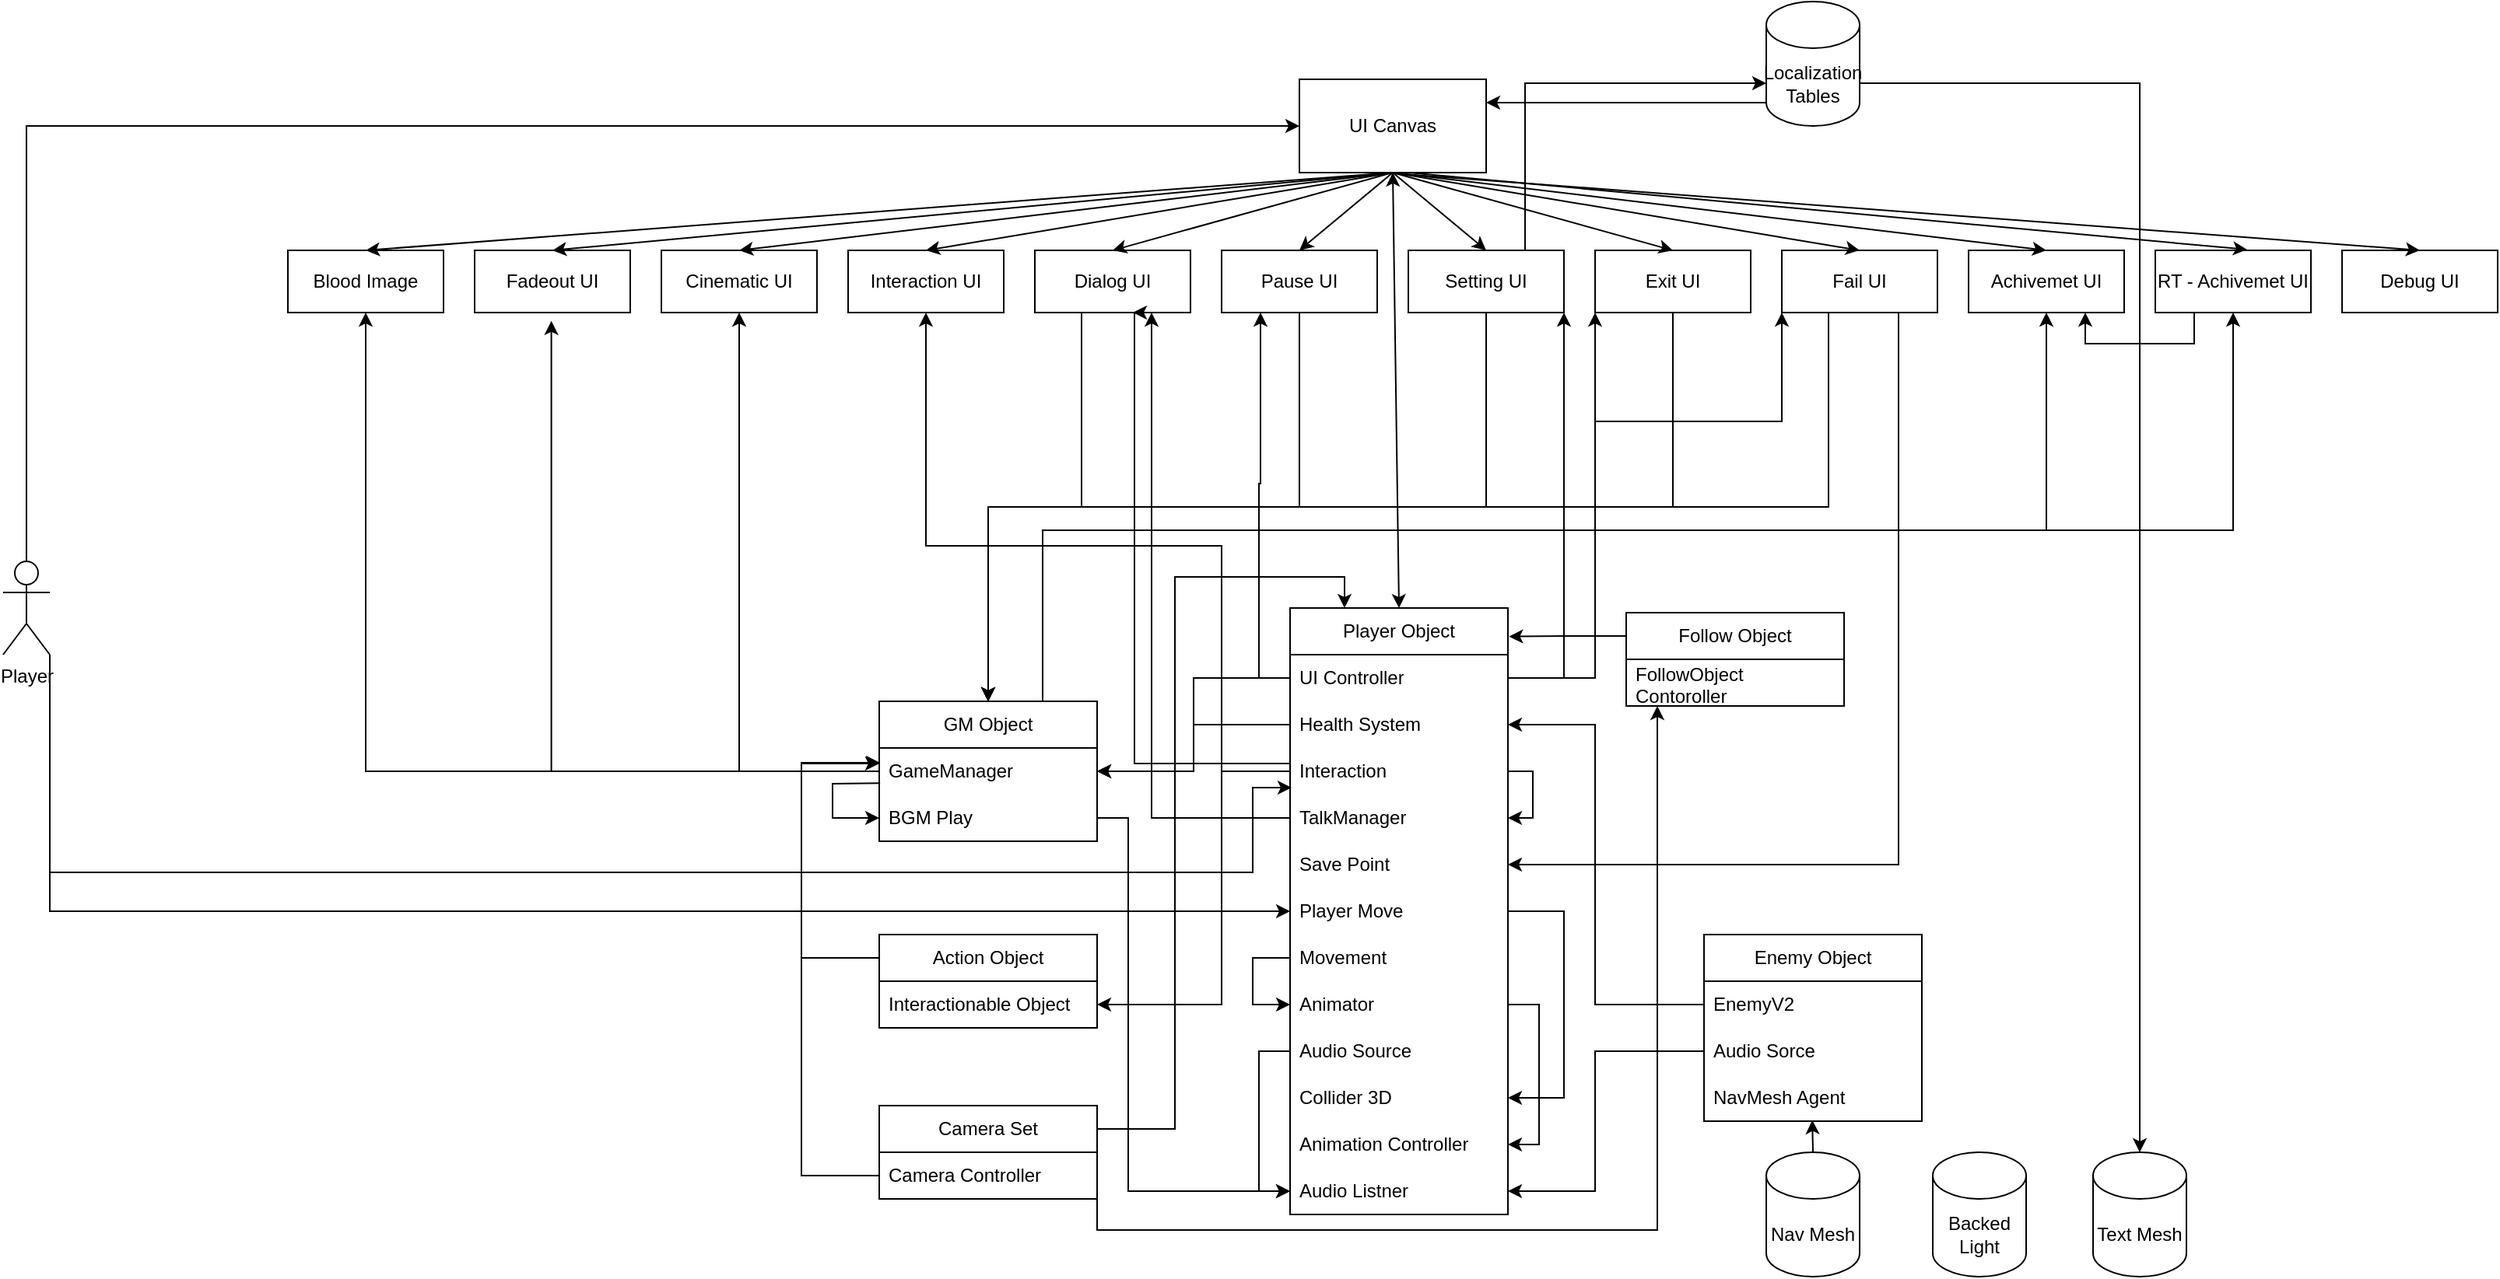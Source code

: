 <mxfile version="21.3.8" type="device">
  <diagram id="YDoITbHKhpz71BAMXo2w" name="페이지-1">
    <mxGraphModel dx="2389" dy="837" grid="1" gridSize="10" guides="1" tooltips="1" connect="1" arrows="1" fold="1" page="1" pageScale="1" pageWidth="827" pageHeight="1169" math="0" shadow="0">
      <root>
        <mxCell id="0" />
        <mxCell id="1" parent="0" />
        <mxCell id="c985QUXSL8_pH6Js1g39-1" value="UI Canvas" style="rounded=0;whiteSpace=wrap;html=1;" parent="1" vertex="1">
          <mxGeometry x="420" y="80" width="120" height="60" as="geometry" />
        </mxCell>
        <mxCell id="c985QUXSL8_pH6Js1g39-56" style="edgeStyle=orthogonalEdgeStyle;rounded=0;orthogonalLoop=1;jettySize=auto;html=1;exitX=0.5;exitY=1;exitDx=0;exitDy=0;entryX=0.5;entryY=0;entryDx=0;entryDy=0;" parent="1" source="c985QUXSL8_pH6Js1g39-2" target="c985QUXSL8_pH6Js1g39-24" edge="1">
          <mxGeometry relative="1" as="geometry" />
        </mxCell>
        <mxCell id="c985QUXSL8_pH6Js1g39-2" value="Pause UI" style="rounded=0;whiteSpace=wrap;html=1;" parent="1" vertex="1">
          <mxGeometry x="370" y="190" width="100" height="40" as="geometry" />
        </mxCell>
        <mxCell id="c985QUXSL8_pH6Js1g39-60" style="edgeStyle=orthogonalEdgeStyle;rounded=0;orthogonalLoop=1;jettySize=auto;html=1;exitX=0.5;exitY=1;exitDx=0;exitDy=0;entryX=0.5;entryY=0;entryDx=0;entryDy=0;" parent="1" source="c985QUXSL8_pH6Js1g39-3" target="c985QUXSL8_pH6Js1g39-24" edge="1">
          <mxGeometry relative="1" as="geometry" />
        </mxCell>
        <mxCell id="c985QUXSL8_pH6Js1g39-163" style="edgeStyle=orthogonalEdgeStyle;rounded=0;orthogonalLoop=1;jettySize=auto;html=1;exitX=0.75;exitY=0;exitDx=0;exitDy=0;entryX=0;entryY=0;entryDx=0;entryDy=52.5;entryPerimeter=0;" parent="1" source="c985QUXSL8_pH6Js1g39-3" target="c985QUXSL8_pH6Js1g39-156" edge="1">
          <mxGeometry relative="1" as="geometry" />
        </mxCell>
        <mxCell id="c985QUXSL8_pH6Js1g39-3" value="Setting UI" style="rounded=0;whiteSpace=wrap;html=1;" parent="1" vertex="1">
          <mxGeometry x="490" y="190" width="100" height="40" as="geometry" />
        </mxCell>
        <mxCell id="c985QUXSL8_pH6Js1g39-57" style="edgeStyle=orthogonalEdgeStyle;rounded=0;orthogonalLoop=1;jettySize=auto;html=1;exitX=0.5;exitY=1;exitDx=0;exitDy=0;entryX=0.5;entryY=0;entryDx=0;entryDy=0;" parent="1" source="c985QUXSL8_pH6Js1g39-4" target="c985QUXSL8_pH6Js1g39-24" edge="1">
          <mxGeometry relative="1" as="geometry" />
        </mxCell>
        <mxCell id="c985QUXSL8_pH6Js1g39-4" value="Exit UI" style="rounded=0;whiteSpace=wrap;html=1;" parent="1" vertex="1">
          <mxGeometry x="610" y="190" width="100" height="40" as="geometry" />
        </mxCell>
        <mxCell id="c985QUXSL8_pH6Js1g39-66" style="edgeStyle=orthogonalEdgeStyle;rounded=0;orthogonalLoop=1;jettySize=auto;html=1;exitX=0.25;exitY=1;exitDx=0;exitDy=0;entryX=0.5;entryY=0;entryDx=0;entryDy=0;" parent="1" source="c985QUXSL8_pH6Js1g39-5" target="c985QUXSL8_pH6Js1g39-24" edge="1">
          <mxGeometry relative="1" as="geometry">
            <Array as="points">
              <mxPoint x="760" y="230" />
              <mxPoint x="760" y="355" />
              <mxPoint x="220" y="355" />
            </Array>
          </mxGeometry>
        </mxCell>
        <mxCell id="c985QUXSL8_pH6Js1g39-100" style="edgeStyle=orthogonalEdgeStyle;rounded=0;orthogonalLoop=1;jettySize=auto;html=1;exitX=0.75;exitY=1;exitDx=0;exitDy=0;entryX=1;entryY=0.5;entryDx=0;entryDy=0;" parent="1" source="c985QUXSL8_pH6Js1g39-5" target="c985QUXSL8_pH6Js1g39-91" edge="1">
          <mxGeometry relative="1" as="geometry" />
        </mxCell>
        <mxCell id="c985QUXSL8_pH6Js1g39-5" value="Fail UI" style="rounded=0;whiteSpace=wrap;html=1;" parent="1" vertex="1">
          <mxGeometry x="730" y="190" width="100" height="40" as="geometry" />
        </mxCell>
        <mxCell id="c985QUXSL8_pH6Js1g39-63" style="edgeStyle=orthogonalEdgeStyle;rounded=0;orthogonalLoop=1;jettySize=auto;html=1;exitX=0.25;exitY=1;exitDx=0;exitDy=0;entryX=0.5;entryY=0;entryDx=0;entryDy=0;" parent="1" source="c985QUXSL8_pH6Js1g39-6" target="c985QUXSL8_pH6Js1g39-24" edge="1">
          <mxGeometry relative="1" as="geometry">
            <Array as="points">
              <mxPoint x="280" y="230" />
              <mxPoint x="280" y="355" />
              <mxPoint x="220" y="355" />
            </Array>
          </mxGeometry>
        </mxCell>
        <mxCell id="c985QUXSL8_pH6Js1g39-6" value="Dialog UI" style="rounded=0;whiteSpace=wrap;html=1;" parent="1" vertex="1">
          <mxGeometry x="250" y="190" width="100" height="40" as="geometry" />
        </mxCell>
        <mxCell id="c985QUXSL8_pH6Js1g39-7" value="Interaction UI" style="rounded=0;whiteSpace=wrap;html=1;" parent="1" vertex="1">
          <mxGeometry x="130" y="190" width="100" height="40" as="geometry" />
        </mxCell>
        <mxCell id="c985QUXSL8_pH6Js1g39-8" value="Achivemet UI" style="rounded=0;whiteSpace=wrap;html=1;" parent="1" vertex="1">
          <mxGeometry x="850" y="190" width="100" height="40" as="geometry" />
        </mxCell>
        <mxCell id="c985QUXSL8_pH6Js1g39-169" style="edgeStyle=orthogonalEdgeStyle;rounded=0;orthogonalLoop=1;jettySize=auto;html=1;exitX=0.25;exitY=1;exitDx=0;exitDy=0;entryX=0.75;entryY=1;entryDx=0;entryDy=0;" parent="1" source="c985QUXSL8_pH6Js1g39-9" target="c985QUXSL8_pH6Js1g39-8" edge="1">
          <mxGeometry relative="1" as="geometry" />
        </mxCell>
        <mxCell id="c985QUXSL8_pH6Js1g39-9" value="RT - Achivemet UI" style="rounded=0;whiteSpace=wrap;html=1;" parent="1" vertex="1">
          <mxGeometry x="970" y="190" width="100" height="40" as="geometry" />
        </mxCell>
        <mxCell id="c985QUXSL8_pH6Js1g39-10" value="Cinematic UI" style="rounded=0;whiteSpace=wrap;html=1;" parent="1" vertex="1">
          <mxGeometry x="10" y="190" width="100" height="40" as="geometry" />
        </mxCell>
        <mxCell id="c985QUXSL8_pH6Js1g39-11" value="Fadeout UI" style="rounded=0;whiteSpace=wrap;html=1;" parent="1" vertex="1">
          <mxGeometry x="-110" y="190" width="100" height="40" as="geometry" />
        </mxCell>
        <mxCell id="c985QUXSL8_pH6Js1g39-12" value="Blood Image" style="rounded=0;whiteSpace=wrap;html=1;" parent="1" vertex="1">
          <mxGeometry x="-230" y="190" width="100" height="40" as="geometry" />
        </mxCell>
        <mxCell id="c985QUXSL8_pH6Js1g39-13" value="Debug UI" style="rounded=0;whiteSpace=wrap;html=1;" parent="1" vertex="1">
          <mxGeometry x="1090" y="190" width="100" height="40" as="geometry" />
        </mxCell>
        <mxCell id="c985QUXSL8_pH6Js1g39-20" value="Player Object" style="swimlane;fontStyle=0;childLayout=stackLayout;horizontal=1;startSize=30;horizontalStack=0;resizeParent=1;resizeParentMax=0;resizeLast=0;collapsible=1;marginBottom=0;whiteSpace=wrap;html=1;" parent="1" vertex="1">
          <mxGeometry x="414" y="420" width="140" height="390" as="geometry" />
        </mxCell>
        <mxCell id="c985QUXSL8_pH6Js1g39-21" value="UI Controller" style="text;strokeColor=none;fillColor=none;align=left;verticalAlign=middle;spacingLeft=4;spacingRight=4;overflow=hidden;points=[[0,0.5],[1,0.5]];portConstraint=eastwest;rotatable=0;whiteSpace=wrap;html=1;" parent="c985QUXSL8_pH6Js1g39-20" vertex="1">
          <mxGeometry y="30" width="140" height="30" as="geometry" />
        </mxCell>
        <mxCell id="c985QUXSL8_pH6Js1g39-22" value="Health System" style="text;strokeColor=none;fillColor=none;align=left;verticalAlign=middle;spacingLeft=4;spacingRight=4;overflow=hidden;points=[[0,0.5],[1,0.5]];portConstraint=eastwest;rotatable=0;whiteSpace=wrap;html=1;" parent="c985QUXSL8_pH6Js1g39-20" vertex="1">
          <mxGeometry y="60" width="140" height="30" as="geometry" />
        </mxCell>
        <mxCell id="c985QUXSL8_pH6Js1g39-84" style="edgeStyle=orthogonalEdgeStyle;rounded=0;orthogonalLoop=1;jettySize=auto;html=1;exitX=1;exitY=0.5;exitDx=0;exitDy=0;entryX=1;entryY=0.5;entryDx=0;entryDy=0;" parent="c985QUXSL8_pH6Js1g39-20" source="c985QUXSL8_pH6Js1g39-23" target="c985QUXSL8_pH6Js1g39-71" edge="1">
          <mxGeometry relative="1" as="geometry">
            <Array as="points">
              <mxPoint x="156" y="105" />
              <mxPoint x="156" y="135" />
            </Array>
          </mxGeometry>
        </mxCell>
        <mxCell id="c985QUXSL8_pH6Js1g39-23" value="Interaction" style="text;strokeColor=none;fillColor=none;align=left;verticalAlign=middle;spacingLeft=4;spacingRight=4;overflow=hidden;points=[[0,0.5],[1,0.5]];portConstraint=eastwest;rotatable=0;whiteSpace=wrap;html=1;" parent="c985QUXSL8_pH6Js1g39-20" vertex="1">
          <mxGeometry y="90" width="140" height="30" as="geometry" />
        </mxCell>
        <mxCell id="c985QUXSL8_pH6Js1g39-71" value="TalkManager" style="text;strokeColor=none;fillColor=none;align=left;verticalAlign=middle;spacingLeft=4;spacingRight=4;overflow=hidden;points=[[0,0.5],[1,0.5]];portConstraint=eastwest;rotatable=0;whiteSpace=wrap;html=1;" parent="c985QUXSL8_pH6Js1g39-20" vertex="1">
          <mxGeometry y="120" width="140" height="30" as="geometry" />
        </mxCell>
        <mxCell id="c985QUXSL8_pH6Js1g39-91" value="Save Point" style="text;strokeColor=none;fillColor=none;align=left;verticalAlign=middle;spacingLeft=4;spacingRight=4;overflow=hidden;points=[[0,0.5],[1,0.5]];portConstraint=eastwest;rotatable=0;whiteSpace=wrap;html=1;" parent="c985QUXSL8_pH6Js1g39-20" vertex="1">
          <mxGeometry y="150" width="140" height="30" as="geometry" />
        </mxCell>
        <mxCell id="g5hDR9pyLNi4HhvEW-nw-10" style="edgeStyle=orthogonalEdgeStyle;rounded=0;orthogonalLoop=1;jettySize=auto;html=1;exitX=1;exitY=0.5;exitDx=0;exitDy=0;entryX=1;entryY=0.5;entryDx=0;entryDy=0;" edge="1" parent="c985QUXSL8_pH6Js1g39-20" source="c985QUXSL8_pH6Js1g39-92" target="g5hDR9pyLNi4HhvEW-nw-9">
          <mxGeometry relative="1" as="geometry">
            <Array as="points">
              <mxPoint x="176" y="195" />
              <mxPoint x="176" y="315" />
            </Array>
          </mxGeometry>
        </mxCell>
        <mxCell id="c985QUXSL8_pH6Js1g39-92" value="Player Move" style="text;strokeColor=none;fillColor=none;align=left;verticalAlign=middle;spacingLeft=4;spacingRight=4;overflow=hidden;points=[[0,0.5],[1,0.5]];portConstraint=eastwest;rotatable=0;whiteSpace=wrap;html=1;" parent="c985QUXSL8_pH6Js1g39-20" vertex="1">
          <mxGeometry y="180" width="140" height="30" as="geometry" />
        </mxCell>
        <mxCell id="c985QUXSL8_pH6Js1g39-95" style="edgeStyle=orthogonalEdgeStyle;rounded=0;orthogonalLoop=1;jettySize=auto;html=1;exitX=0;exitY=0.5;exitDx=0;exitDy=0;entryX=0;entryY=0.5;entryDx=0;entryDy=0;" parent="c985QUXSL8_pH6Js1g39-20" source="c985QUXSL8_pH6Js1g39-93" target="c985QUXSL8_pH6Js1g39-94" edge="1">
          <mxGeometry relative="1" as="geometry">
            <Array as="points">
              <mxPoint x="-24" y="225" />
              <mxPoint x="-24" y="255" />
            </Array>
          </mxGeometry>
        </mxCell>
        <mxCell id="c985QUXSL8_pH6Js1g39-93" value="Movement" style="text;strokeColor=none;fillColor=none;align=left;verticalAlign=middle;spacingLeft=4;spacingRight=4;overflow=hidden;points=[[0,0.5],[1,0.5]];portConstraint=eastwest;rotatable=0;whiteSpace=wrap;html=1;" parent="c985QUXSL8_pH6Js1g39-20" vertex="1">
          <mxGeometry y="210" width="140" height="30" as="geometry" />
        </mxCell>
        <mxCell id="g5hDR9pyLNi4HhvEW-nw-12" style="edgeStyle=orthogonalEdgeStyle;rounded=0;orthogonalLoop=1;jettySize=auto;html=1;exitX=1;exitY=0.5;exitDx=0;exitDy=0;entryX=1;entryY=0.5;entryDx=0;entryDy=0;" edge="1" parent="c985QUXSL8_pH6Js1g39-20" source="c985QUXSL8_pH6Js1g39-94" target="g5hDR9pyLNi4HhvEW-nw-11">
          <mxGeometry relative="1" as="geometry" />
        </mxCell>
        <mxCell id="c985QUXSL8_pH6Js1g39-94" value="Animator" style="text;strokeColor=none;fillColor=none;align=left;verticalAlign=middle;spacingLeft=4;spacingRight=4;overflow=hidden;points=[[0,0.5],[1,0.5]];portConstraint=eastwest;rotatable=0;whiteSpace=wrap;html=1;" parent="c985QUXSL8_pH6Js1g39-20" vertex="1">
          <mxGeometry y="240" width="140" height="30" as="geometry" />
        </mxCell>
        <mxCell id="g5hDR9pyLNi4HhvEW-nw-22" style="edgeStyle=orthogonalEdgeStyle;rounded=0;orthogonalLoop=1;jettySize=auto;html=1;exitX=0;exitY=0.5;exitDx=0;exitDy=0;entryX=0;entryY=0.5;entryDx=0;entryDy=0;" edge="1" parent="c985QUXSL8_pH6Js1g39-20" source="c985QUXSL8_pH6Js1g39-115" target="g5hDR9pyLNi4HhvEW-nw-20">
          <mxGeometry relative="1" as="geometry" />
        </mxCell>
        <mxCell id="c985QUXSL8_pH6Js1g39-115" value="Audio Source" style="text;strokeColor=none;fillColor=none;align=left;verticalAlign=middle;spacingLeft=4;spacingRight=4;overflow=hidden;points=[[0,0.5],[1,0.5]];portConstraint=eastwest;rotatable=0;whiteSpace=wrap;html=1;" parent="c985QUXSL8_pH6Js1g39-20" vertex="1">
          <mxGeometry y="270" width="140" height="30" as="geometry" />
        </mxCell>
        <mxCell id="g5hDR9pyLNi4HhvEW-nw-9" value="Collider 3D" style="text;strokeColor=none;fillColor=none;align=left;verticalAlign=middle;spacingLeft=4;spacingRight=4;overflow=hidden;points=[[0,0.5],[1,0.5]];portConstraint=eastwest;rotatable=0;whiteSpace=wrap;html=1;" vertex="1" parent="c985QUXSL8_pH6Js1g39-20">
          <mxGeometry y="300" width="140" height="30" as="geometry" />
        </mxCell>
        <mxCell id="g5hDR9pyLNi4HhvEW-nw-11" value="Animation Controller" style="text;strokeColor=none;fillColor=none;align=left;verticalAlign=middle;spacingLeft=4;spacingRight=4;overflow=hidden;points=[[0,0.5],[1,0.5]];portConstraint=eastwest;rotatable=0;whiteSpace=wrap;html=1;" vertex="1" parent="c985QUXSL8_pH6Js1g39-20">
          <mxGeometry y="330" width="140" height="30" as="geometry" />
        </mxCell>
        <mxCell id="g5hDR9pyLNi4HhvEW-nw-20" value="Audio Listner" style="text;strokeColor=none;fillColor=none;align=left;verticalAlign=middle;spacingLeft=4;spacingRight=4;overflow=hidden;points=[[0,0.5],[1,0.5]];portConstraint=eastwest;rotatable=0;whiteSpace=wrap;html=1;" vertex="1" parent="c985QUXSL8_pH6Js1g39-20">
          <mxGeometry y="360" width="140" height="30" as="geometry" />
        </mxCell>
        <mxCell id="c985QUXSL8_pH6Js1g39-67" style="edgeStyle=orthogonalEdgeStyle;rounded=0;orthogonalLoop=1;jettySize=auto;html=1;exitX=0.75;exitY=0;exitDx=0;exitDy=0;entryX=0.5;entryY=1;entryDx=0;entryDy=0;" parent="1" source="c985QUXSL8_pH6Js1g39-24" target="c985QUXSL8_pH6Js1g39-8" edge="1">
          <mxGeometry relative="1" as="geometry">
            <Array as="points">
              <mxPoint x="255" y="370" />
              <mxPoint x="900" y="370" />
            </Array>
          </mxGeometry>
        </mxCell>
        <mxCell id="c985QUXSL8_pH6Js1g39-68" style="edgeStyle=orthogonalEdgeStyle;rounded=0;orthogonalLoop=1;jettySize=auto;html=1;exitX=0.75;exitY=0;exitDx=0;exitDy=0;entryX=0.5;entryY=1;entryDx=0;entryDy=0;" parent="1" source="c985QUXSL8_pH6Js1g39-24" target="c985QUXSL8_pH6Js1g39-9" edge="1">
          <mxGeometry relative="1" as="geometry">
            <Array as="points">
              <mxPoint x="255" y="370" />
              <mxPoint x="1020" y="370" />
            </Array>
          </mxGeometry>
        </mxCell>
        <mxCell id="c985QUXSL8_pH6Js1g39-24" value="GM Object" style="swimlane;fontStyle=0;childLayout=stackLayout;horizontal=1;startSize=30;horizontalStack=0;resizeParent=1;resizeParentMax=0;resizeLast=0;collapsible=1;marginBottom=0;whiteSpace=wrap;html=1;" parent="1" vertex="1">
          <mxGeometry x="150" y="480" width="140" height="90" as="geometry" />
        </mxCell>
        <mxCell id="c985QUXSL8_pH6Js1g39-25" value="GameManager" style="text;strokeColor=none;fillColor=none;align=left;verticalAlign=middle;spacingLeft=4;spacingRight=4;overflow=hidden;points=[[0,0.5],[1,0.5]];portConstraint=eastwest;rotatable=0;whiteSpace=wrap;html=1;" parent="c985QUXSL8_pH6Js1g39-24" vertex="1">
          <mxGeometry y="30" width="140" height="30" as="geometry" />
        </mxCell>
        <mxCell id="c985QUXSL8_pH6Js1g39-118" value="BGM Play" style="text;strokeColor=none;fillColor=none;align=left;verticalAlign=middle;spacingLeft=4;spacingRight=4;overflow=hidden;points=[[0,0.5],[1,0.5]];portConstraint=eastwest;rotatable=0;whiteSpace=wrap;html=1;" parent="c985QUXSL8_pH6Js1g39-24" vertex="1">
          <mxGeometry y="60" width="140" height="30" as="geometry" />
        </mxCell>
        <mxCell id="c985QUXSL8_pH6Js1g39-119" value="" style="endArrow=classic;html=1;rounded=0;entryX=0;entryY=0.5;entryDx=0;entryDy=0;exitX=0.004;exitY=0.753;exitDx=0;exitDy=0;exitPerimeter=0;" parent="c985QUXSL8_pH6Js1g39-24" source="c985QUXSL8_pH6Js1g39-25" target="c985QUXSL8_pH6Js1g39-118" edge="1">
          <mxGeometry width="50" height="50" relative="1" as="geometry">
            <mxPoint x="-30" y="60" as="sourcePoint" />
            <mxPoint y="50" as="targetPoint" />
            <Array as="points">
              <mxPoint x="-30" y="53" />
              <mxPoint x="-30" y="75" />
            </Array>
          </mxGeometry>
        </mxCell>
        <mxCell id="c985QUXSL8_pH6Js1g39-29" value="" style="endArrow=classic;html=1;rounded=0;exitX=0.5;exitY=1;exitDx=0;exitDy=0;entryX=0.5;entryY=0;entryDx=0;entryDy=0;" parent="1" source="c985QUXSL8_pH6Js1g39-1" target="c985QUXSL8_pH6Js1g39-2" edge="1">
          <mxGeometry width="50" height="50" relative="1" as="geometry">
            <mxPoint x="390" y="450" as="sourcePoint" />
            <mxPoint x="440" y="400" as="targetPoint" />
          </mxGeometry>
        </mxCell>
        <mxCell id="c985QUXSL8_pH6Js1g39-30" value="" style="endArrow=classic;html=1;rounded=0;exitX=0.5;exitY=1;exitDx=0;exitDy=0;entryX=0.5;entryY=0;entryDx=0;entryDy=0;" parent="1" target="c985QUXSL8_pH6Js1g39-3" edge="1">
          <mxGeometry width="50" height="50" relative="1" as="geometry">
            <mxPoint x="480" y="140" as="sourcePoint" />
            <mxPoint x="420" y="190" as="targetPoint" />
          </mxGeometry>
        </mxCell>
        <mxCell id="c985QUXSL8_pH6Js1g39-31" value="" style="endArrow=classic;html=1;rounded=0;exitX=0.5;exitY=1;exitDx=0;exitDy=0;entryX=0.5;entryY=0;entryDx=0;entryDy=0;" parent="1" target="c985QUXSL8_pH6Js1g39-4" edge="1">
          <mxGeometry width="50" height="50" relative="1" as="geometry">
            <mxPoint x="480" y="140" as="sourcePoint" />
            <mxPoint x="540" y="190" as="targetPoint" />
          </mxGeometry>
        </mxCell>
        <mxCell id="c985QUXSL8_pH6Js1g39-32" value="" style="endArrow=classic;html=1;rounded=0;exitX=0.5;exitY=1;exitDx=0;exitDy=0;entryX=0.5;entryY=0;entryDx=0;entryDy=0;" parent="1" target="c985QUXSL8_pH6Js1g39-5" edge="1">
          <mxGeometry width="50" height="50" relative="1" as="geometry">
            <mxPoint x="480" y="140" as="sourcePoint" />
            <mxPoint x="660" y="190" as="targetPoint" />
          </mxGeometry>
        </mxCell>
        <mxCell id="c985QUXSL8_pH6Js1g39-33" value="" style="endArrow=classic;html=1;rounded=0;exitX=0.5;exitY=1;exitDx=0;exitDy=0;entryX=0.5;entryY=0;entryDx=0;entryDy=0;" parent="1" target="c985QUXSL8_pH6Js1g39-8" edge="1">
          <mxGeometry width="50" height="50" relative="1" as="geometry">
            <mxPoint x="480" y="140" as="sourcePoint" />
            <mxPoint x="780" y="190" as="targetPoint" />
          </mxGeometry>
        </mxCell>
        <mxCell id="c985QUXSL8_pH6Js1g39-34" value="" style="endArrow=classic;html=1;rounded=0;exitX=0.5;exitY=1;exitDx=0;exitDy=0;entryX=0.59;entryY=-0.012;entryDx=0;entryDy=0;entryPerimeter=0;" parent="1" target="c985QUXSL8_pH6Js1g39-9" edge="1">
          <mxGeometry width="50" height="50" relative="1" as="geometry">
            <mxPoint x="490" y="140" as="sourcePoint" />
            <mxPoint x="910" y="190" as="targetPoint" />
          </mxGeometry>
        </mxCell>
        <mxCell id="c985QUXSL8_pH6Js1g39-35" value="" style="endArrow=classic;html=1;rounded=0;exitX=0.5;exitY=1;exitDx=0;exitDy=0;entryX=0.5;entryY=0;entryDx=0;entryDy=0;" parent="1" target="c985QUXSL8_pH6Js1g39-13" edge="1">
          <mxGeometry width="50" height="50" relative="1" as="geometry">
            <mxPoint x="480" y="140.48" as="sourcePoint" />
            <mxPoint x="1019.0" y="190.0" as="targetPoint" />
          </mxGeometry>
        </mxCell>
        <mxCell id="c985QUXSL8_pH6Js1g39-36" value="" style="endArrow=classic;html=1;rounded=0;exitX=0.5;exitY=1;exitDx=0;exitDy=0;entryX=0.5;entryY=0;entryDx=0;entryDy=0;" parent="1" target="c985QUXSL8_pH6Js1g39-6" edge="1">
          <mxGeometry width="50" height="50" relative="1" as="geometry">
            <mxPoint x="480" y="140" as="sourcePoint" />
            <mxPoint x="420" y="190" as="targetPoint" />
          </mxGeometry>
        </mxCell>
        <mxCell id="c985QUXSL8_pH6Js1g39-37" value="" style="endArrow=classic;html=1;rounded=0;exitX=0.5;exitY=1;exitDx=0;exitDy=0;entryX=0.5;entryY=0;entryDx=0;entryDy=0;" parent="1" target="c985QUXSL8_pH6Js1g39-7" edge="1">
          <mxGeometry width="50" height="50" relative="1" as="geometry">
            <mxPoint x="480" y="140" as="sourcePoint" />
            <mxPoint x="300" y="190" as="targetPoint" />
          </mxGeometry>
        </mxCell>
        <mxCell id="c985QUXSL8_pH6Js1g39-38" value="" style="endArrow=classic;html=1;rounded=0;exitX=0.5;exitY=1;exitDx=0;exitDy=0;entryX=0.5;entryY=0;entryDx=0;entryDy=0;" parent="1" target="c985QUXSL8_pH6Js1g39-10" edge="1">
          <mxGeometry width="50" height="50" relative="1" as="geometry">
            <mxPoint x="480" y="140" as="sourcePoint" />
            <mxPoint x="180" y="190" as="targetPoint" />
          </mxGeometry>
        </mxCell>
        <mxCell id="c985QUXSL8_pH6Js1g39-39" value="" style="endArrow=classic;html=1;rounded=0;exitX=0.5;exitY=1;exitDx=0;exitDy=0;entryX=0.5;entryY=0;entryDx=0;entryDy=0;" parent="1" target="c985QUXSL8_pH6Js1g39-11" edge="1">
          <mxGeometry width="50" height="50" relative="1" as="geometry">
            <mxPoint x="480" y="140" as="sourcePoint" />
            <mxPoint x="60" y="190" as="targetPoint" />
          </mxGeometry>
        </mxCell>
        <mxCell id="c985QUXSL8_pH6Js1g39-40" value="" style="endArrow=classic;html=1;rounded=0;exitX=0.5;exitY=1;exitDx=0;exitDy=0;entryX=0.5;entryY=0;entryDx=0;entryDy=0;" parent="1" target="c985QUXSL8_pH6Js1g39-12" edge="1">
          <mxGeometry width="50" height="50" relative="1" as="geometry">
            <mxPoint x="480" y="140" as="sourcePoint" />
            <mxPoint x="-60" y="190" as="targetPoint" />
          </mxGeometry>
        </mxCell>
        <mxCell id="c985QUXSL8_pH6Js1g39-43" value="" style="endArrow=classic;startArrow=classic;html=1;rounded=0;entryX=0.5;entryY=0;entryDx=0;entryDy=0;" parent="1" target="c985QUXSL8_pH6Js1g39-20" edge="1">
          <mxGeometry width="50" height="50" relative="1" as="geometry">
            <mxPoint x="480" y="140" as="sourcePoint" />
            <mxPoint x="400" y="460" as="targetPoint" />
          </mxGeometry>
        </mxCell>
        <mxCell id="c985QUXSL8_pH6Js1g39-69" style="edgeStyle=orthogonalEdgeStyle;rounded=0;orthogonalLoop=1;jettySize=auto;html=1;exitX=0;exitY=0.5;exitDx=0;exitDy=0;entryX=1;entryY=0.5;entryDx=0;entryDy=0;" parent="1" source="c985QUXSL8_pH6Js1g39-21" target="c985QUXSL8_pH6Js1g39-25" edge="1">
          <mxGeometry relative="1" as="geometry" />
        </mxCell>
        <mxCell id="c985QUXSL8_pH6Js1g39-70" style="edgeStyle=orthogonalEdgeStyle;rounded=0;orthogonalLoop=1;jettySize=auto;html=1;exitX=0;exitY=0.5;exitDx=0;exitDy=0;entryX=1;entryY=0.5;entryDx=0;entryDy=0;" parent="1" source="c985QUXSL8_pH6Js1g39-22" target="c985QUXSL8_pH6Js1g39-25" edge="1">
          <mxGeometry relative="1" as="geometry" />
        </mxCell>
        <mxCell id="c985QUXSL8_pH6Js1g39-72" style="edgeStyle=orthogonalEdgeStyle;rounded=0;orthogonalLoop=1;jettySize=auto;html=1;exitX=0;exitY=0.5;exitDx=0;exitDy=0;entryX=0.75;entryY=1;entryDx=0;entryDy=0;" parent="1" source="c985QUXSL8_pH6Js1g39-71" target="c985QUXSL8_pH6Js1g39-6" edge="1">
          <mxGeometry relative="1" as="geometry">
            <Array as="points">
              <mxPoint x="325" y="555" />
            </Array>
          </mxGeometry>
        </mxCell>
        <mxCell id="c985QUXSL8_pH6Js1g39-157" style="edgeStyle=orthogonalEdgeStyle;rounded=0;orthogonalLoop=1;jettySize=auto;html=1;exitX=0;exitY=0.25;exitDx=0;exitDy=0;" parent="1" source="c985QUXSL8_pH6Js1g39-74" edge="1">
          <mxGeometry relative="1" as="geometry">
            <Array as="points">
              <mxPoint x="100" y="645" />
              <mxPoint x="100" y="520" />
              <mxPoint x="150" y="520" />
            </Array>
            <mxPoint x="150" y="520" as="targetPoint" />
          </mxGeometry>
        </mxCell>
        <mxCell id="c985QUXSL8_pH6Js1g39-74" value="Action Object" style="swimlane;fontStyle=0;childLayout=stackLayout;horizontal=1;startSize=30;horizontalStack=0;resizeParent=1;resizeParentMax=0;resizeLast=0;collapsible=1;marginBottom=0;whiteSpace=wrap;html=1;" parent="1" vertex="1">
          <mxGeometry x="150" y="630" width="140" height="60" as="geometry" />
        </mxCell>
        <mxCell id="c985QUXSL8_pH6Js1g39-75" value="Interactionable Object" style="text;strokeColor=none;fillColor=none;align=left;verticalAlign=middle;spacingLeft=4;spacingRight=4;overflow=hidden;points=[[0,0.5],[1,0.5]];portConstraint=eastwest;rotatable=0;whiteSpace=wrap;html=1;" parent="c985QUXSL8_pH6Js1g39-74" vertex="1">
          <mxGeometry y="30" width="140" height="30" as="geometry" />
        </mxCell>
        <mxCell id="c985QUXSL8_pH6Js1g39-76" style="edgeStyle=orthogonalEdgeStyle;rounded=0;orthogonalLoop=1;jettySize=auto;html=1;exitX=0;exitY=0.5;exitDx=0;exitDy=0;entryX=1;entryY=0.5;entryDx=0;entryDy=0;" parent="1" source="c985QUXSL8_pH6Js1g39-23" target="c985QUXSL8_pH6Js1g39-75" edge="1">
          <mxGeometry relative="1" as="geometry">
            <Array as="points">
              <mxPoint x="370" y="525" />
              <mxPoint x="370" y="675" />
            </Array>
          </mxGeometry>
        </mxCell>
        <mxCell id="c985QUXSL8_pH6Js1g39-78" style="edgeStyle=orthogonalEdgeStyle;rounded=0;orthogonalLoop=1;jettySize=auto;html=1;exitX=0;exitY=0.5;exitDx=0;exitDy=0;entryX=0.5;entryY=1;entryDx=0;entryDy=0;" parent="1" source="c985QUXSL8_pH6Js1g39-23" target="c985QUXSL8_pH6Js1g39-7" edge="1">
          <mxGeometry relative="1" as="geometry">
            <Array as="points">
              <mxPoint x="370" y="525" />
              <mxPoint x="370" y="380" />
              <mxPoint x="180" y="380" />
            </Array>
          </mxGeometry>
        </mxCell>
        <mxCell id="c985QUXSL8_pH6Js1g39-97" style="edgeStyle=orthogonalEdgeStyle;rounded=0;orthogonalLoop=1;jettySize=auto;html=1;exitX=0.5;exitY=0;exitDx=0;exitDy=0;exitPerimeter=0;entryX=0;entryY=0.5;entryDx=0;entryDy=0;" parent="1" source="c985QUXSL8_pH6Js1g39-96" target="c985QUXSL8_pH6Js1g39-1" edge="1">
          <mxGeometry relative="1" as="geometry" />
        </mxCell>
        <mxCell id="c985QUXSL8_pH6Js1g39-98" style="edgeStyle=orthogonalEdgeStyle;rounded=0;orthogonalLoop=1;jettySize=auto;html=1;exitX=1;exitY=1;exitDx=0;exitDy=0;exitPerimeter=0;entryX=0;entryY=0.5;entryDx=0;entryDy=0;" parent="1" source="c985QUXSL8_pH6Js1g39-96" target="c985QUXSL8_pH6Js1g39-92" edge="1">
          <mxGeometry relative="1" as="geometry" />
        </mxCell>
        <mxCell id="c985QUXSL8_pH6Js1g39-102" style="edgeStyle=orthogonalEdgeStyle;rounded=0;orthogonalLoop=1;jettySize=auto;html=1;exitX=1;exitY=1;exitDx=0;exitDy=0;exitPerimeter=0;entryX=0.007;entryY=0.85;entryDx=0;entryDy=0;entryPerimeter=0;" parent="1" source="c985QUXSL8_pH6Js1g39-96" target="c985QUXSL8_pH6Js1g39-23" edge="1">
          <mxGeometry relative="1" as="geometry">
            <Array as="points">
              <mxPoint x="-383" y="590" />
              <mxPoint x="390" y="590" />
              <mxPoint x="390" y="535" />
            </Array>
          </mxGeometry>
        </mxCell>
        <mxCell id="c985QUXSL8_pH6Js1g39-96" value="Player" style="shape=umlActor;verticalLabelPosition=bottom;verticalAlign=top;html=1;outlineConnect=0;" parent="1" vertex="1">
          <mxGeometry x="-413" y="390" width="30" height="60" as="geometry" />
        </mxCell>
        <mxCell id="c985QUXSL8_pH6Js1g39-103" value="Enemy Object" style="swimlane;fontStyle=0;childLayout=stackLayout;horizontal=1;startSize=30;horizontalStack=0;resizeParent=1;resizeParentMax=0;resizeLast=0;collapsible=1;marginBottom=0;whiteSpace=wrap;html=1;" parent="1" vertex="1">
          <mxGeometry x="680" y="630" width="140" height="120" as="geometry" />
        </mxCell>
        <mxCell id="g5hDR9pyLNi4HhvEW-nw-24" value="EnemyV2" style="text;strokeColor=none;fillColor=none;align=left;verticalAlign=middle;spacingLeft=4;spacingRight=4;overflow=hidden;points=[[0,0.5],[1,0.5]];portConstraint=eastwest;rotatable=0;whiteSpace=wrap;html=1;" vertex="1" parent="c985QUXSL8_pH6Js1g39-103">
          <mxGeometry y="30" width="140" height="30" as="geometry" />
        </mxCell>
        <mxCell id="g5hDR9pyLNi4HhvEW-nw-23" value="Audio Sorce" style="text;strokeColor=none;fillColor=none;align=left;verticalAlign=middle;spacingLeft=4;spacingRight=4;overflow=hidden;points=[[0,0.5],[1,0.5]];portConstraint=eastwest;rotatable=0;whiteSpace=wrap;html=1;" vertex="1" parent="c985QUXSL8_pH6Js1g39-103">
          <mxGeometry y="60" width="140" height="30" as="geometry" />
        </mxCell>
        <mxCell id="c985QUXSL8_pH6Js1g39-104" value="NavMesh Agent" style="text;strokeColor=none;fillColor=none;align=left;verticalAlign=middle;spacingLeft=4;spacingRight=4;overflow=hidden;points=[[0,0.5],[1,0.5]];portConstraint=eastwest;rotatable=0;whiteSpace=wrap;html=1;" parent="c985QUXSL8_pH6Js1g39-103" vertex="1">
          <mxGeometry y="90" width="140" height="30" as="geometry" />
        </mxCell>
        <mxCell id="c985QUXSL8_pH6Js1g39-153" style="edgeStyle=orthogonalEdgeStyle;rounded=0;orthogonalLoop=1;jettySize=auto;html=1;exitX=0.5;exitY=0;exitDx=0;exitDy=0;exitPerimeter=0;entryX=0.497;entryY=0.979;entryDx=0;entryDy=0;entryPerimeter=0;" parent="1" source="c985QUXSL8_pH6Js1g39-112" target="c985QUXSL8_pH6Js1g39-104" edge="1">
          <mxGeometry relative="1" as="geometry" />
        </mxCell>
        <mxCell id="c985QUXSL8_pH6Js1g39-112" value="Nav Mesh" style="shape=cylinder3;whiteSpace=wrap;html=1;boundedLbl=1;backgroundOutline=1;size=15;" parent="1" vertex="1">
          <mxGeometry x="720" y="770" width="60" height="80" as="geometry" />
        </mxCell>
        <mxCell id="c985QUXSL8_pH6Js1g39-131" style="edgeStyle=orthogonalEdgeStyle;rounded=0;orthogonalLoop=1;jettySize=auto;html=1;exitX=1;exitY=0.25;exitDx=0;exitDy=0;entryX=0.25;entryY=0;entryDx=0;entryDy=0;" parent="1" source="c985QUXSL8_pH6Js1g39-121" target="c985QUXSL8_pH6Js1g39-20" edge="1">
          <mxGeometry relative="1" as="geometry">
            <Array as="points">
              <mxPoint x="340" y="755" />
              <mxPoint x="340" y="400" />
              <mxPoint x="449" y="400" />
            </Array>
          </mxGeometry>
        </mxCell>
        <mxCell id="c985QUXSL8_pH6Js1g39-121" value="Camera Set" style="swimlane;fontStyle=0;childLayout=stackLayout;horizontal=1;startSize=30;horizontalStack=0;resizeParent=1;resizeParentMax=0;resizeLast=0;collapsible=1;marginBottom=0;whiteSpace=wrap;html=1;" parent="1" vertex="1">
          <mxGeometry x="150" y="740" width="140" height="60" as="geometry" />
        </mxCell>
        <mxCell id="c985QUXSL8_pH6Js1g39-122" value="Camera Controller" style="text;strokeColor=none;fillColor=none;align=left;verticalAlign=middle;spacingLeft=4;spacingRight=4;overflow=hidden;points=[[0,0.5],[1,0.5]];portConstraint=eastwest;rotatable=0;whiteSpace=wrap;html=1;" parent="c985QUXSL8_pH6Js1g39-121" vertex="1">
          <mxGeometry y="30" width="140" height="30" as="geometry" />
        </mxCell>
        <mxCell id="c985QUXSL8_pH6Js1g39-134" style="edgeStyle=orthogonalEdgeStyle;rounded=0;orthogonalLoop=1;jettySize=auto;html=1;exitX=0;exitY=0.25;exitDx=0;exitDy=0;entryX=1.005;entryY=0.047;entryDx=0;entryDy=0;entryPerimeter=0;" parent="1" source="c985QUXSL8_pH6Js1g39-132" target="c985QUXSL8_pH6Js1g39-20" edge="1">
          <mxGeometry relative="1" as="geometry" />
        </mxCell>
        <mxCell id="c985QUXSL8_pH6Js1g39-132" value="Follow Object" style="swimlane;fontStyle=0;childLayout=stackLayout;horizontal=1;startSize=30;horizontalStack=0;resizeParent=1;resizeParentMax=0;resizeLast=0;collapsible=1;marginBottom=0;whiteSpace=wrap;html=1;" parent="1" vertex="1">
          <mxGeometry x="630" y="423" width="140" height="60" as="geometry" />
        </mxCell>
        <mxCell id="c985QUXSL8_pH6Js1g39-133" value="FollowObject Contoroller" style="text;strokeColor=none;fillColor=none;align=left;verticalAlign=middle;spacingLeft=4;spacingRight=4;overflow=hidden;points=[[0,0.5],[1,0.5]];portConstraint=eastwest;rotatable=0;whiteSpace=wrap;html=1;" parent="c985QUXSL8_pH6Js1g39-132" vertex="1">
          <mxGeometry y="30" width="140" height="30" as="geometry" />
        </mxCell>
        <mxCell id="c985QUXSL8_pH6Js1g39-147" style="edgeStyle=orthogonalEdgeStyle;rounded=0;orthogonalLoop=1;jettySize=auto;html=1;exitX=1;exitY=0.5;exitDx=0;exitDy=0;entryX=0;entryY=1;entryDx=0;entryDy=0;" parent="1" source="c985QUXSL8_pH6Js1g39-21" target="c985QUXSL8_pH6Js1g39-4" edge="1">
          <mxGeometry relative="1" as="geometry" />
        </mxCell>
        <mxCell id="c985QUXSL8_pH6Js1g39-149" style="edgeStyle=orthogonalEdgeStyle;rounded=0;orthogonalLoop=1;jettySize=auto;html=1;exitX=1;exitY=0.5;exitDx=0;exitDy=0;entryX=0;entryY=1;entryDx=0;entryDy=0;" parent="1" source="c985QUXSL8_pH6Js1g39-21" target="c985QUXSL8_pH6Js1g39-5" edge="1">
          <mxGeometry relative="1" as="geometry">
            <mxPoint x="640" y="290.0" as="targetPoint" />
            <Array as="points">
              <mxPoint x="610" y="465" />
              <mxPoint x="610" y="300" />
              <mxPoint x="730" y="300" />
            </Array>
          </mxGeometry>
        </mxCell>
        <mxCell id="c985QUXSL8_pH6Js1g39-150" style="edgeStyle=orthogonalEdgeStyle;rounded=0;orthogonalLoop=1;jettySize=auto;html=1;exitX=1;exitY=0.5;exitDx=0;exitDy=0;entryX=1;entryY=1;entryDx=0;entryDy=0;" parent="1" source="c985QUXSL8_pH6Js1g39-21" target="c985QUXSL8_pH6Js1g39-3" edge="1">
          <mxGeometry relative="1" as="geometry" />
        </mxCell>
        <mxCell id="c985QUXSL8_pH6Js1g39-151" style="edgeStyle=orthogonalEdgeStyle;rounded=0;orthogonalLoop=1;jettySize=auto;html=1;exitX=0;exitY=0.5;exitDx=0;exitDy=0;entryX=0.25;entryY=1;entryDx=0;entryDy=0;" parent="1" source="c985QUXSL8_pH6Js1g39-21" target="c985QUXSL8_pH6Js1g39-2" edge="1">
          <mxGeometry relative="1" as="geometry" />
        </mxCell>
        <mxCell id="c985QUXSL8_pH6Js1g39-152" style="edgeStyle=orthogonalEdgeStyle;rounded=0;orthogonalLoop=1;jettySize=auto;html=1;exitX=1;exitY=0.5;exitDx=0;exitDy=0;" parent="1" source="c985QUXSL8_pH6Js1g39-122" edge="1">
          <mxGeometry relative="1" as="geometry">
            <Array as="points">
              <mxPoint x="290" y="820" />
              <mxPoint x="650" y="820" />
              <mxPoint x="650" y="483" />
            </Array>
            <mxPoint x="650" y="483" as="targetPoint" />
          </mxGeometry>
        </mxCell>
        <mxCell id="c985QUXSL8_pH6Js1g39-154" value="Backed Light" style="shape=cylinder3;whiteSpace=wrap;html=1;boundedLbl=1;backgroundOutline=1;size=15;" parent="1" vertex="1">
          <mxGeometry x="827" y="770" width="60" height="80" as="geometry" />
        </mxCell>
        <mxCell id="c985QUXSL8_pH6Js1g39-155" value="Text Mesh" style="shape=cylinder3;whiteSpace=wrap;html=1;boundedLbl=1;backgroundOutline=1;size=15;" parent="1" vertex="1">
          <mxGeometry x="930" y="770" width="60" height="80" as="geometry" />
        </mxCell>
        <mxCell id="c985QUXSL8_pH6Js1g39-164" style="edgeStyle=orthogonalEdgeStyle;rounded=0;orthogonalLoop=1;jettySize=auto;html=1;exitX=1;exitY=0;exitDx=0;exitDy=52.5;exitPerimeter=0;entryX=0.5;entryY=0;entryDx=0;entryDy=0;entryPerimeter=0;" parent="1" source="c985QUXSL8_pH6Js1g39-156" target="c985QUXSL8_pH6Js1g39-155" edge="1">
          <mxGeometry relative="1" as="geometry">
            <Array as="points">
              <mxPoint x="960" y="83" />
              <mxPoint x="960" y="720" />
            </Array>
          </mxGeometry>
        </mxCell>
        <mxCell id="g5hDR9pyLNi4HhvEW-nw-2" style="edgeStyle=orthogonalEdgeStyle;rounded=0;orthogonalLoop=1;jettySize=auto;html=1;exitX=0;exitY=1;exitDx=0;exitDy=-15;exitPerimeter=0;entryX=1;entryY=0.25;entryDx=0;entryDy=0;" edge="1" parent="1" source="c985QUXSL8_pH6Js1g39-156" target="c985QUXSL8_pH6Js1g39-1">
          <mxGeometry relative="1" as="geometry" />
        </mxCell>
        <mxCell id="c985QUXSL8_pH6Js1g39-156" value="Localization&lt;br&gt;Tables" style="shape=cylinder3;whiteSpace=wrap;html=1;boundedLbl=1;backgroundOutline=1;size=15;" parent="1" vertex="1">
          <mxGeometry x="720" y="30" width="60" height="80" as="geometry" />
        </mxCell>
        <mxCell id="g5hDR9pyLNi4HhvEW-nw-1" style="edgeStyle=orthogonalEdgeStyle;rounded=0;orthogonalLoop=1;jettySize=auto;html=1;exitX=0;exitY=0.5;exitDx=0;exitDy=0;" edge="1" parent="1" source="c985QUXSL8_pH6Js1g39-23">
          <mxGeometry relative="1" as="geometry">
            <mxPoint x="313" y="230" as="targetPoint" />
            <Array as="points">
              <mxPoint x="414" y="520" />
              <mxPoint x="314" y="520" />
              <mxPoint x="314" y="230" />
            </Array>
          </mxGeometry>
        </mxCell>
        <mxCell id="g5hDR9pyLNi4HhvEW-nw-16" style="edgeStyle=orthogonalEdgeStyle;rounded=0;orthogonalLoop=1;jettySize=auto;html=1;exitX=0;exitY=0.5;exitDx=0;exitDy=0;entryX=0.5;entryY=1;entryDx=0;entryDy=0;" edge="1" parent="1" source="c985QUXSL8_pH6Js1g39-25" target="c985QUXSL8_pH6Js1g39-12">
          <mxGeometry relative="1" as="geometry" />
        </mxCell>
        <mxCell id="g5hDR9pyLNi4HhvEW-nw-17" style="edgeStyle=orthogonalEdgeStyle;rounded=0;orthogonalLoop=1;jettySize=auto;html=1;exitX=0;exitY=0.5;exitDx=0;exitDy=0;entryX=0.493;entryY=1.135;entryDx=0;entryDy=0;entryPerimeter=0;" edge="1" parent="1" source="c985QUXSL8_pH6Js1g39-25" target="c985QUXSL8_pH6Js1g39-11">
          <mxGeometry relative="1" as="geometry" />
        </mxCell>
        <mxCell id="g5hDR9pyLNi4HhvEW-nw-18" style="edgeStyle=orthogonalEdgeStyle;rounded=0;orthogonalLoop=1;jettySize=auto;html=1;exitX=0;exitY=0.5;exitDx=0;exitDy=0;entryX=0.5;entryY=1;entryDx=0;entryDy=0;" edge="1" parent="1" source="c985QUXSL8_pH6Js1g39-25" target="c985QUXSL8_pH6Js1g39-10">
          <mxGeometry relative="1" as="geometry" />
        </mxCell>
        <mxCell id="g5hDR9pyLNi4HhvEW-nw-19" style="edgeStyle=orthogonalEdgeStyle;rounded=0;orthogonalLoop=1;jettySize=auto;html=1;exitX=0;exitY=0.5;exitDx=0;exitDy=0;entryX=0.004;entryY=0.318;entryDx=0;entryDy=0;entryPerimeter=0;" edge="1" parent="1" source="c985QUXSL8_pH6Js1g39-122" target="c985QUXSL8_pH6Js1g39-25">
          <mxGeometry relative="1" as="geometry">
            <Array as="points">
              <mxPoint x="100" y="785" />
              <mxPoint x="100" y="519" />
            </Array>
          </mxGeometry>
        </mxCell>
        <mxCell id="g5hDR9pyLNi4HhvEW-nw-21" style="edgeStyle=orthogonalEdgeStyle;rounded=0;orthogonalLoop=1;jettySize=auto;html=1;exitX=1;exitY=0.5;exitDx=0;exitDy=0;entryX=0;entryY=0.5;entryDx=0;entryDy=0;" edge="1" parent="1" source="c985QUXSL8_pH6Js1g39-118" target="g5hDR9pyLNi4HhvEW-nw-20">
          <mxGeometry relative="1" as="geometry">
            <Array as="points">
              <mxPoint x="310" y="555" />
              <mxPoint x="310" y="795" />
            </Array>
          </mxGeometry>
        </mxCell>
        <mxCell id="g5hDR9pyLNi4HhvEW-nw-25" style="edgeStyle=orthogonalEdgeStyle;rounded=0;orthogonalLoop=1;jettySize=auto;html=1;exitX=0;exitY=0.5;exitDx=0;exitDy=0;entryX=1;entryY=0.5;entryDx=0;entryDy=0;" edge="1" parent="1" source="g5hDR9pyLNi4HhvEW-nw-24" target="c985QUXSL8_pH6Js1g39-22">
          <mxGeometry relative="1" as="geometry">
            <Array as="points">
              <mxPoint x="610" y="675" />
              <mxPoint x="610" y="495" />
            </Array>
          </mxGeometry>
        </mxCell>
        <mxCell id="g5hDR9pyLNi4HhvEW-nw-26" style="edgeStyle=orthogonalEdgeStyle;rounded=0;orthogonalLoop=1;jettySize=auto;html=1;exitX=0;exitY=0.5;exitDx=0;exitDy=0;entryX=1;entryY=0.5;entryDx=0;entryDy=0;" edge="1" parent="1" source="g5hDR9pyLNi4HhvEW-nw-23" target="g5hDR9pyLNi4HhvEW-nw-20">
          <mxGeometry relative="1" as="geometry">
            <Array as="points">
              <mxPoint x="610" y="705" />
              <mxPoint x="610" y="795" />
            </Array>
          </mxGeometry>
        </mxCell>
      </root>
    </mxGraphModel>
  </diagram>
</mxfile>
